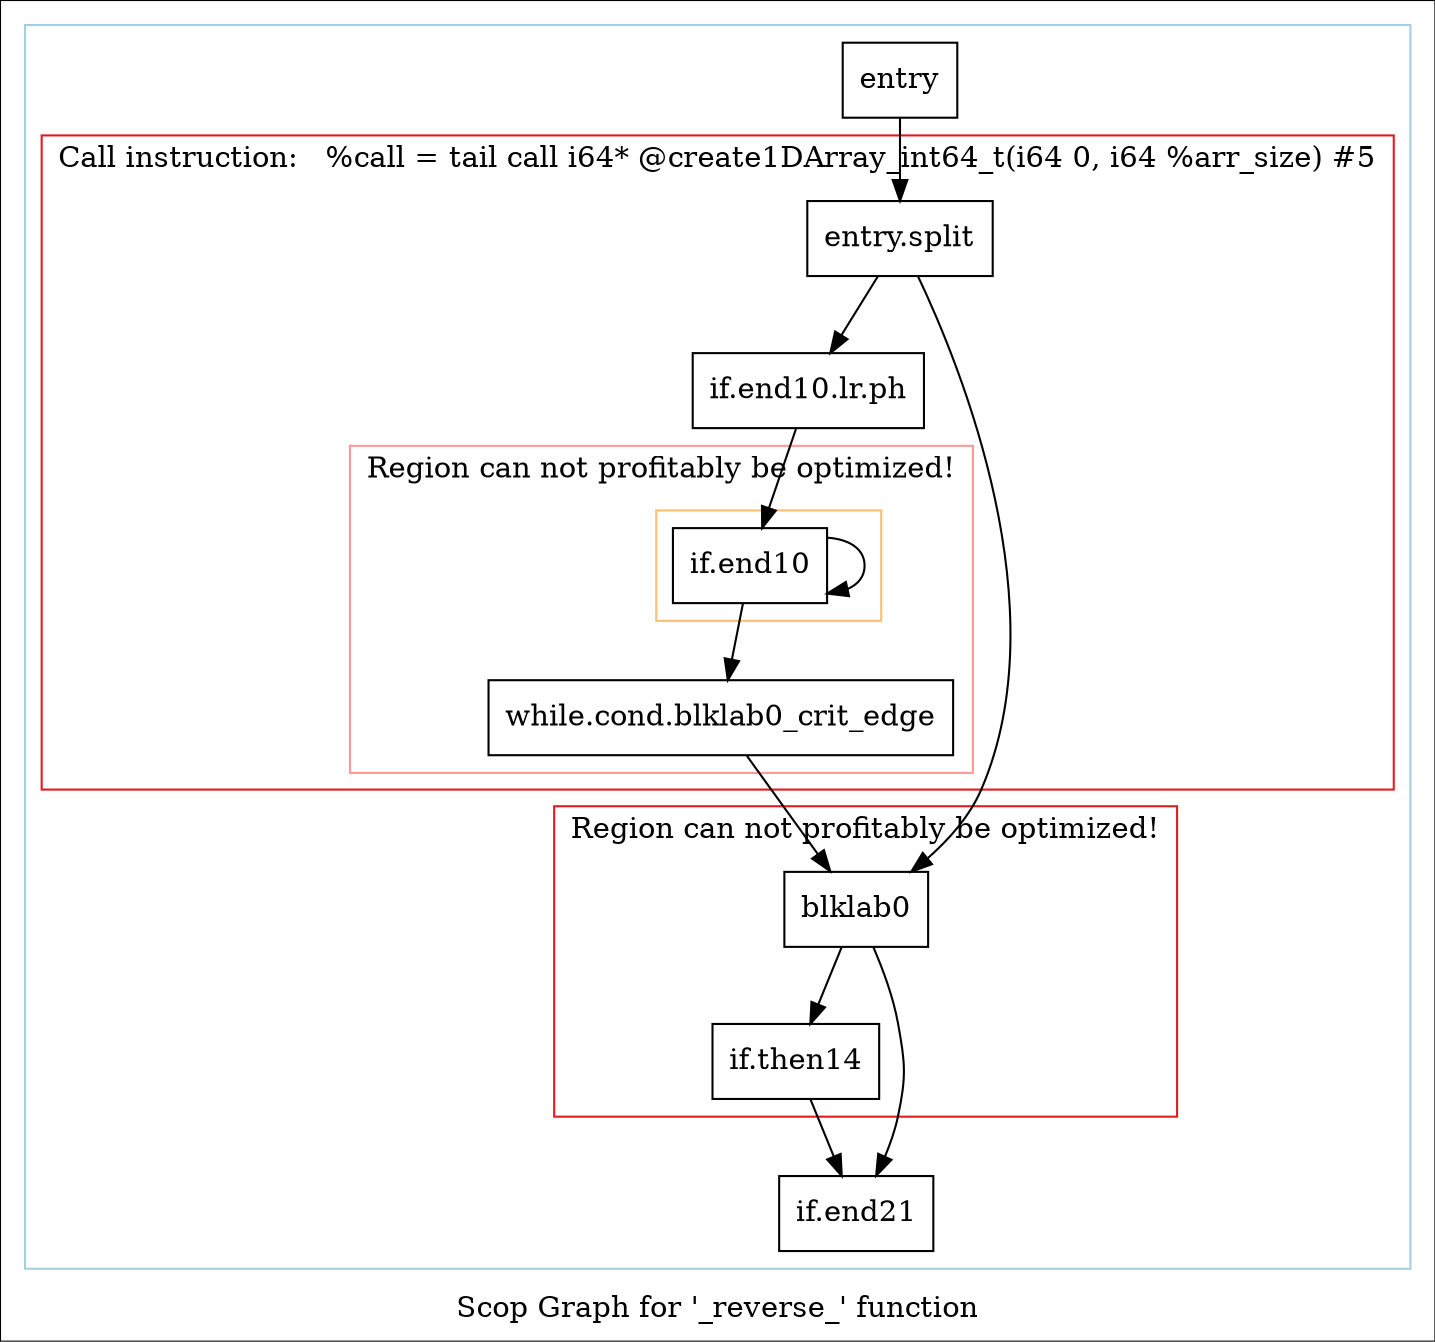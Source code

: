 digraph "Scop Graph for '_reverse_' function" {
	label="Scop Graph for '_reverse_' function";

	Node0xbe31db0 [shape=record,label="{entry}"];
	Node0xbe31db0 -> Node0xbe31d50;
	Node0xbe31d50 [shape=record,label="{entry.split}"];
	Node0xbe31d50 -> Node0xbe301c0;
	Node0xbe31d50 -> Node0xbe583b0;
	Node0xbe301c0 [shape=record,label="{blklab0}"];
	Node0xbe301c0 -> Node0xbe58410;
	Node0xbe301c0 -> Node0xbe30ff0;
	Node0xbe58410 [shape=record,label="{if.then14}"];
	Node0xbe58410 -> Node0xbe30ff0;
	Node0xbe30ff0 [shape=record,label="{if.end21}"];
	Node0xbe583b0 [shape=record,label="{if.end10.lr.ph}"];
	Node0xbe583b0 -> Node0xbe31050;
	Node0xbe31050 [shape=record,label="{if.end10}"];
	Node0xbe31050 -> Node0xbe318f0;
	Node0xbe31050 -> Node0xbe31050[constraint=false];
	Node0xbe318f0 [shape=record,label="{while.cond.blklab0_crit_edge}"];
	Node0xbe318f0 -> Node0xbe301c0;
	colorscheme = "paired12"
        subgraph cluster_0xbe44ff0 {
          label = "";
          style = solid;
          color = 1
          subgraph cluster_0xbe45bb0 {
            label = "Call instruction:   %call = tail call i64* @create1DArray_int64_t(i64 0, i64 %arr_size) #5";
            style = solid;
            color = 6
            subgraph cluster_0xbe459c0 {
              label = "Region can not profitably be optimized!";
              style = solid;
              color = 5
              subgraph cluster_0xbe55ea0 {
                label = "";
                style = solid;
                color = 7
                Node0xbe31050;
              }
              Node0xbe318f0;
            }
            Node0xbe31d50;
            Node0xbe583b0;
          }
          subgraph cluster_0xbe47bc0 {
            label = "Region can not profitably be optimized!";
            style = solid;
            color = 6
            Node0xbe301c0;
            Node0xbe58410;
          }
          Node0xbe31db0;
          Node0xbe30ff0;
        }
}
